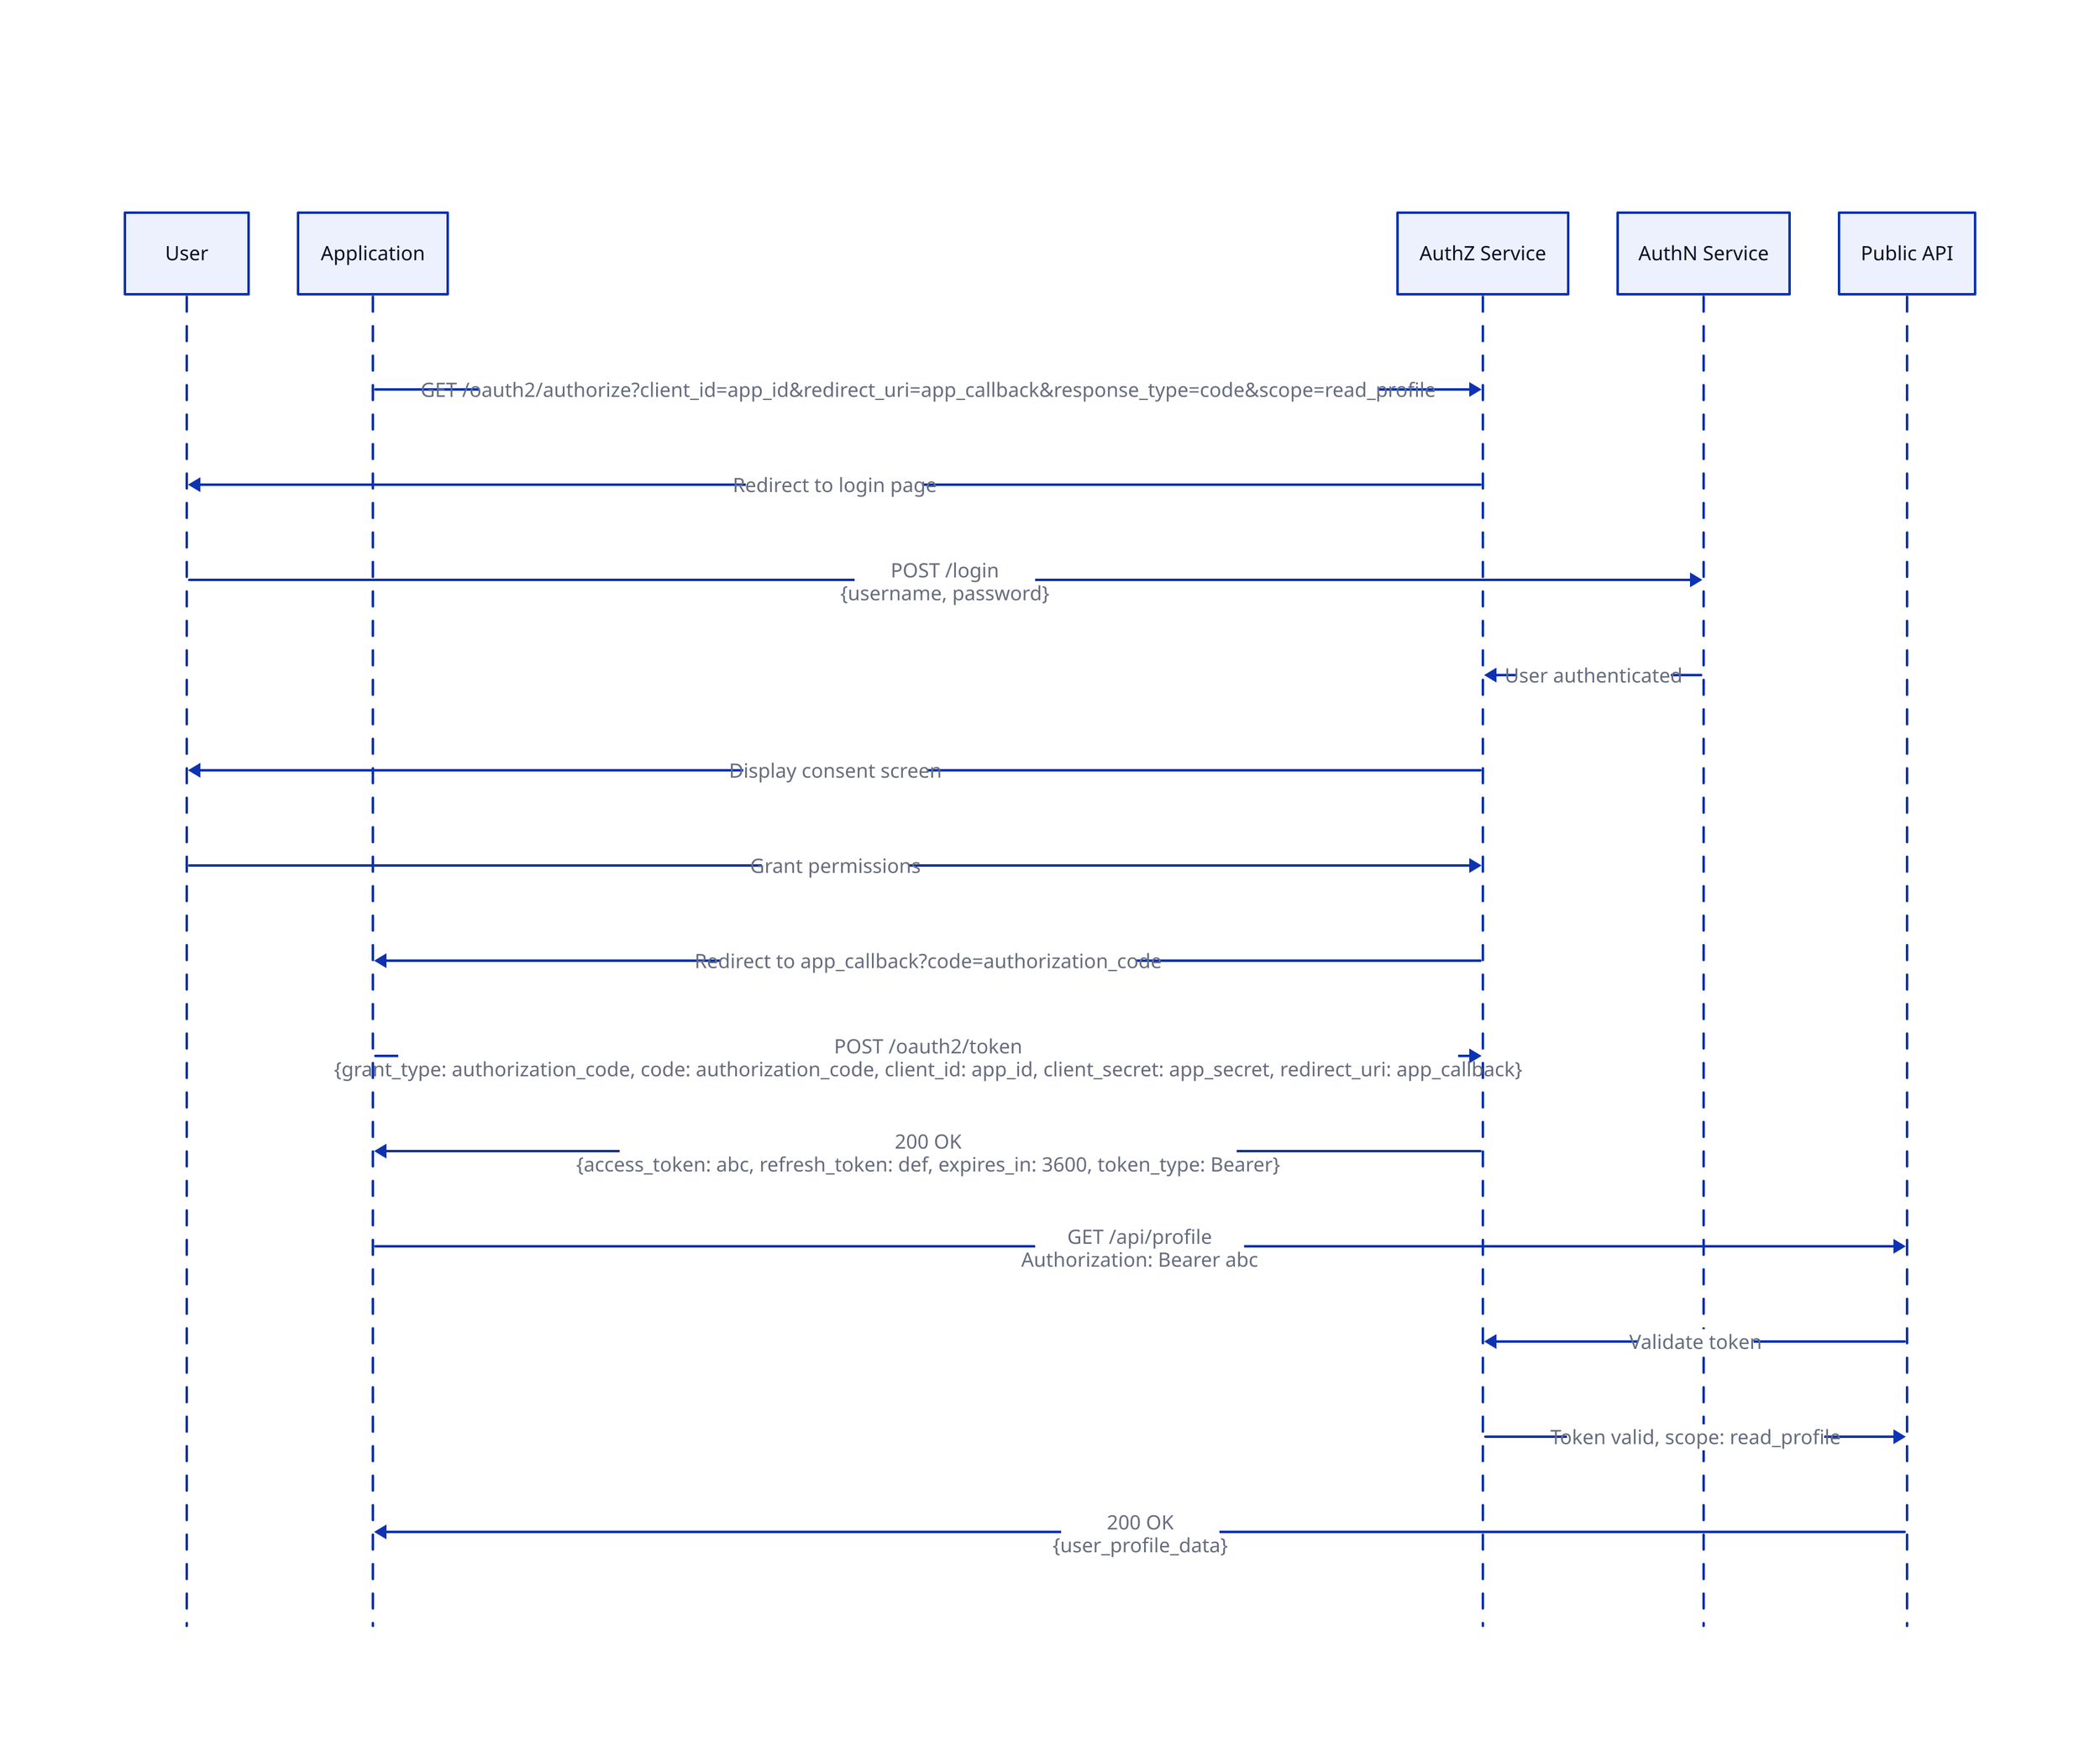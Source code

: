 title: |md

  # OAuth 2.0 Authorization Code Flow

| {near: top-center}

shape: sequence_diagram

user: User
app: Application
authz: AuthZ Service
authn: AuthN Service
api: Public API

app -> authz: "GET /oauth2/authorize?client_id=app_id&redirect_uri=app_callback&response_type=code&scope=read_profile"
authz -> user: "Redirect to login page"
user -> authn: "POST /login\n{username, password}"
authn -> authz: "User authenticated"
authz -> user: "Display consent screen"
user -> authz: "Grant permissions"
authz -> app: "Redirect to app_callback?code=authorization_code"

app -> authz: "POST /oauth2/token\n{grant_type: authorization_code, code: authorization_code, client_id: app_id, client_secret: app_secret, redirect_uri: app_callback}"
authz -> app: "200 OK\n{access_token: abc, refresh_token: def, expires_in: 3600, token_type: Bearer}"

app -> api: "GET /api/profile\nAuthorization: Bearer abc"
api -> authz: "Validate token"
authz -> api: "Token valid, scope: read_profile"
api -> app: "200 OK\n{user_profile_data}"
